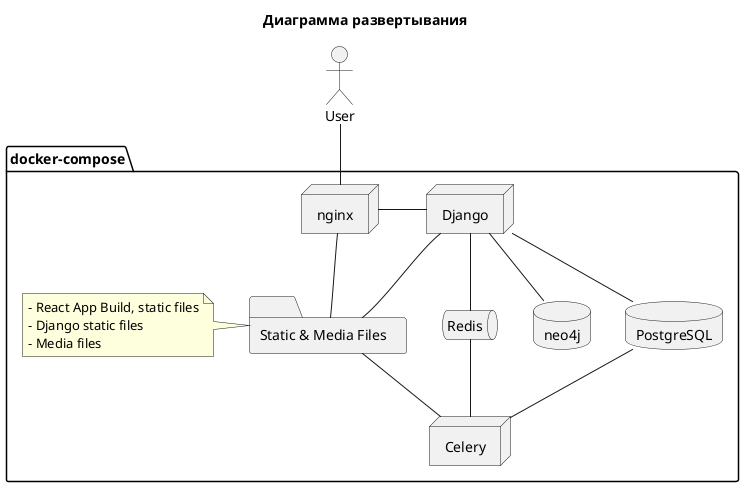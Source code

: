 @startuml
'https://plantuml.com/deployment-diagram

title Диаграмма развертывания

actor User
package "docker-compose" {
    database neo4j
    database PostgreSQL
    node nginx
    node Django
    node Celery
    queue Redis
    folder "Static & Media Files"
    note left of "Static & Media Files" : - React App Build, static files\n- Django static files\n- Media files
}

User -- nginx
nginx - Django
Django -- Redis
Redis -- Celery
Django -- PostgreSQL
Django -- neo4j
PostgreSQL -- Celery
Django -- "Static & Media Files"
"Static & Media Files" -- Celery
nginx -- "Static & Media Files"

@enduml
